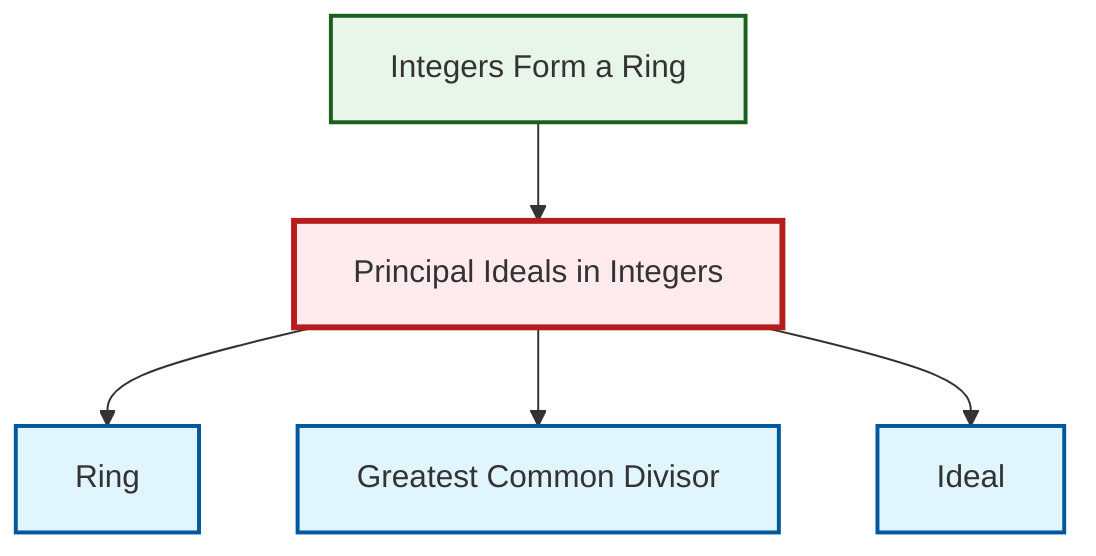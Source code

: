 graph TD
    classDef definition fill:#e1f5fe,stroke:#01579b,stroke-width:2px
    classDef theorem fill:#f3e5f5,stroke:#4a148c,stroke-width:2px
    classDef axiom fill:#fff3e0,stroke:#e65100,stroke-width:2px
    classDef example fill:#e8f5e9,stroke:#1b5e20,stroke-width:2px
    classDef current fill:#ffebee,stroke:#b71c1c,stroke-width:3px
    def-gcd["Greatest Common Divisor"]:::definition
    ex-integers-ring["Integers Form a Ring"]:::example
    def-ring["Ring"]:::definition
    ex-principal-ideal["Principal Ideals in Integers"]:::example
    def-ideal["Ideal"]:::definition
    ex-principal-ideal --> def-ring
    ex-principal-ideal --> def-gcd
    ex-principal-ideal --> def-ideal
    ex-integers-ring --> ex-principal-ideal
    class ex-principal-ideal current